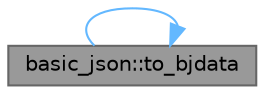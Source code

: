 digraph "basic_json::to_bjdata"
{
 // LATEX_PDF_SIZE
  bgcolor="transparent";
  edge [fontname=Helvetica,fontsize=10,labelfontname=Helvetica,labelfontsize=10];
  node [fontname=Helvetica,fontsize=10,shape=box,height=0.2,width=0.4];
  rankdir="LR";
  Node1 [id="Node000001",label="basic_json::to_bjdata",height=0.2,width=0.4,color="gray40", fillcolor="grey60", style="filled", fontcolor="black",tooltip="create a BJData serialization of a given JSON value"];
  Node1 -> Node1 [id="edge1_Node000001_Node000001",color="steelblue1",style="solid",tooltip=" "];
}

